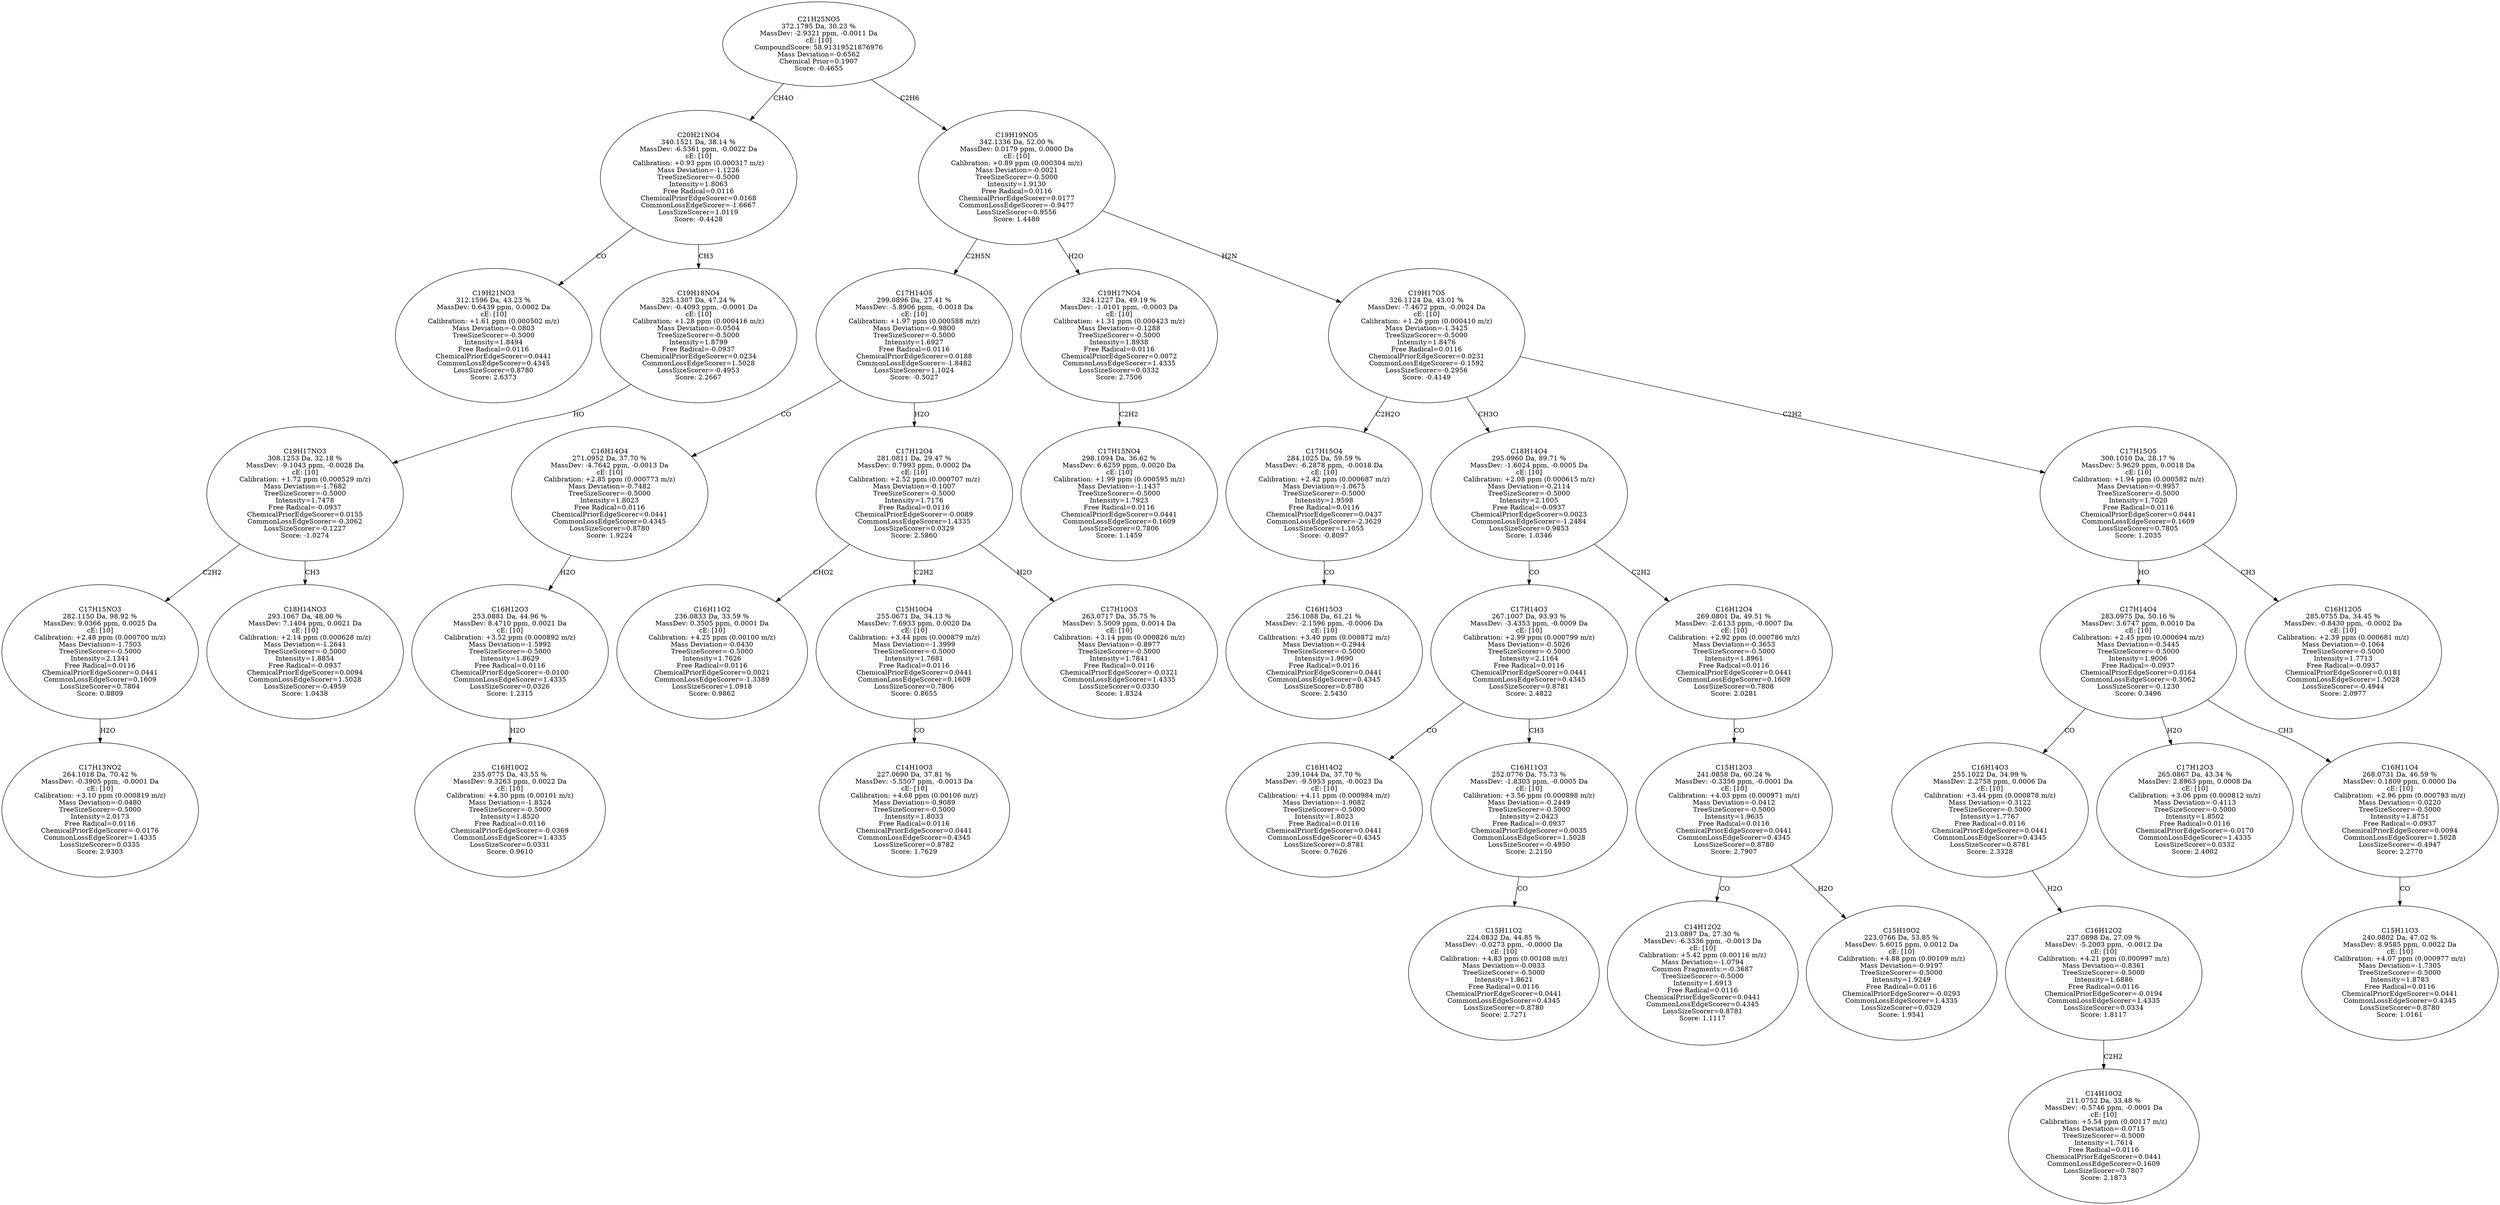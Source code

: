 strict digraph {
v1 [label="C19H21NO3\n312.1596 Da, 43.23 %\nMassDev: 0.6439 ppm, 0.0002 Da\ncE: [10]\nCalibration: +1.61 ppm (0.000502 m/z)\nMass Deviation=-0.0803\nTreeSizeScorer=-0.5000\nIntensity=1.8494\nFree Radical=0.0116\nChemicalPriorEdgeScorer=0.0441\nCommonLossEdgeScorer=0.4345\nLossSizeScorer=0.8780\nScore: 2.6373"];
v2 [label="C17H13NO2\n264.1018 Da, 70.42 %\nMassDev: -0.3905 ppm, -0.0001 Da\ncE: [10]\nCalibration: +3.10 ppm (0.000819 m/z)\nMass Deviation=-0.0480\nTreeSizeScorer=-0.5000\nIntensity=2.0173\nFree Radical=0.0116\nChemicalPriorEdgeScorer=-0.0176\nCommonLossEdgeScorer=1.4335\nLossSizeScorer=0.0335\nScore: 2.9303"];
v3 [label="C17H15NO3\n282.1150 Da, 98.92 %\nMassDev: 9.0366 ppm, 0.0025 Da\ncE: [10]\nCalibration: +2.48 ppm (0.000700 m/z)\nMass Deviation=-1.7503\nTreeSizeScorer=-0.5000\nIntensity=2.1341\nFree Radical=0.0116\nChemicalPriorEdgeScorer=0.0441\nCommonLossEdgeScorer=0.1609\nLossSizeScorer=0.7804\nScore: 0.8809"];
v4 [label="C18H14NO3\n293.1067 Da, 48.00 %\nMassDev: 7.1404 ppm, 0.0021 Da\ncE: [10]\nCalibration: +2.14 ppm (0.000628 m/z)\nMass Deviation=-1.2641\nTreeSizeScorer=-0.5000\nIntensity=1.8854\nFree Radical=-0.0937\nChemicalPriorEdgeScorer=0.0094\nCommonLossEdgeScorer=1.5028\nLossSizeScorer=-0.4959\nScore: 1.0438"];
v5 [label="C19H17NO3\n308.1253 Da, 32.18 %\nMassDev: -9.1043 ppm, -0.0028 Da\ncE: [10]\nCalibration: +1.72 ppm (0.000529 m/z)\nMass Deviation=-1.7682\nTreeSizeScorer=-0.5000\nIntensity=1.7478\nFree Radical=-0.0937\nChemicalPriorEdgeScorer=0.0155\nCommonLossEdgeScorer=-0.3062\nLossSizeScorer=-0.1227\nScore: -1.0274"];
v6 [label="C19H18NO4\n325.1307 Da, 47.24 %\nMassDev: -0.4093 ppm, -0.0001 Da\ncE: [10]\nCalibration: +1.28 ppm (0.000416 m/z)\nMass Deviation=-0.0504\nTreeSizeScorer=-0.5000\nIntensity=1.8799\nFree Radical=-0.0937\nChemicalPriorEdgeScorer=0.0234\nCommonLossEdgeScorer=1.5028\nLossSizeScorer=-0.4953\nScore: 2.2667"];
v7 [label="C20H21NO4\n340.1521 Da, 38.14 %\nMassDev: -6.5361 ppm, -0.0022 Da\ncE: [10]\nCalibration: +0.93 ppm (0.000317 m/z)\nMass Deviation=-1.1226\nTreeSizeScorer=-0.5000\nIntensity=1.8063\nFree Radical=0.0116\nChemicalPriorEdgeScorer=0.0168\nCommonLossEdgeScorer=-1.6667\nLossSizeScorer=1.0119\nScore: -0.4428"];
v8 [label="C16H10O2\n235.0775 Da, 43.55 %\nMassDev: 9.3263 ppm, 0.0022 Da\ncE: [10]\nCalibration: +4.30 ppm (0.00101 m/z)\nMass Deviation=-1.8324\nTreeSizeScorer=-0.5000\nIntensity=1.8520\nFree Radical=0.0116\nChemicalPriorEdgeScorer=-0.0369\nCommonLossEdgeScorer=1.4335\nLossSizeScorer=0.0331\nScore: 0.9610"];
v9 [label="C16H12O3\n253.0881 Da, 44.96 %\nMassDev: 8.4710 ppm, 0.0021 Da\ncE: [10]\nCalibration: +3.52 ppm (0.000892 m/z)\nMass Deviation=-1.5992\nTreeSizeScorer=-0.5000\nIntensity=1.8629\nFree Radical=0.0116\nChemicalPriorEdgeScorer=-0.0100\nCommonLossEdgeScorer=1.4335\nLossSizeScorer=0.0326\nScore: 1.2315"];
v10 [label="C16H14O4\n271.0952 Da, 37.70 %\nMassDev: -4.7642 ppm, -0.0013 Da\ncE: [10]\nCalibration: +2.85 ppm (0.000773 m/z)\nMass Deviation=-0.7482\nTreeSizeScorer=-0.5000\nIntensity=1.8023\nFree Radical=0.0116\nChemicalPriorEdgeScorer=0.0441\nCommonLossEdgeScorer=0.4345\nLossSizeScorer=0.8780\nScore: 1.9224"];
v11 [label="C16H11O2\n236.0833 Da, 33.59 %\nMassDev: 0.3505 ppm, 0.0001 Da\ncE: [10]\nCalibration: +4.25 ppm (0.00100 m/z)\nMass Deviation=-0.0430\nTreeSizeScorer=-0.5000\nIntensity=1.7626\nFree Radical=0.0116\nChemicalPriorEdgeScorer=0.0021\nCommonLossEdgeScorer=-1.3389\nLossSizeScorer=1.0918\nScore: 0.9862"];
v12 [label="C14H10O3\n227.0690 Da, 37.81 %\nMassDev: -5.5507 ppm, -0.0013 Da\ncE: [10]\nCalibration: +4.68 ppm (0.00106 m/z)\nMass Deviation=-0.9089\nTreeSizeScorer=-0.5000\nIntensity=1.8033\nFree Radical=0.0116\nChemicalPriorEdgeScorer=0.0441\nCommonLossEdgeScorer=0.4345\nLossSizeScorer=0.8782\nScore: 1.7629"];
v13 [label="C15H10O4\n255.0671 Da, 34.13 %\nMassDev: 7.6933 ppm, 0.0020 Da\ncE: [10]\nCalibration: +3.44 ppm (0.000879 m/z)\nMass Deviation=-1.3999\nTreeSizeScorer=-0.5000\nIntensity=1.7681\nFree Radical=0.0116\nChemicalPriorEdgeScorer=0.0441\nCommonLossEdgeScorer=0.1609\nLossSizeScorer=0.7806\nScore: 0.8655"];
v14 [label="C17H10O3\n263.0717 Da, 35.75 %\nMassDev: 5.5009 ppm, 0.0014 Da\ncE: [10]\nCalibration: +3.14 ppm (0.000826 m/z)\nMass Deviation=-0.8977\nTreeSizeScorer=-0.5000\nIntensity=1.7841\nFree Radical=0.0116\nChemicalPriorEdgeScorer=-0.0321\nCommonLossEdgeScorer=1.4335\nLossSizeScorer=0.0330\nScore: 1.8324"];
v15 [label="C17H12O4\n281.0811 Da, 29.47 %\nMassDev: 0.7993 ppm, 0.0002 Da\ncE: [10]\nCalibration: +2.52 ppm (0.000707 m/z)\nMass Deviation=-0.1007\nTreeSizeScorer=-0.5000\nIntensity=1.7176\nFree Radical=0.0116\nChemicalPriorEdgeScorer=-0.0089\nCommonLossEdgeScorer=1.4335\nLossSizeScorer=0.0329\nScore: 2.5860"];
v16 [label="C17H14O5\n299.0896 Da, 27.41 %\nMassDev: -5.8906 ppm, -0.0018 Da\ncE: [10]\nCalibration: +1.97 ppm (0.000588 m/z)\nMass Deviation=-0.9800\nTreeSizeScorer=-0.5000\nIntensity=1.6927\nFree Radical=0.0116\nChemicalPriorEdgeScorer=0.0188\nCommonLossEdgeScorer=-1.8482\nLossSizeScorer=1.1024\nScore: -0.5027"];
v17 [label="C17H15NO4\n298.1094 Da, 36.62 %\nMassDev: 6.6259 ppm, 0.0020 Da\ncE: [10]\nCalibration: +1.99 ppm (0.000595 m/z)\nMass Deviation=-1.1437\nTreeSizeScorer=-0.5000\nIntensity=1.7923\nFree Radical=0.0116\nChemicalPriorEdgeScorer=0.0441\nCommonLossEdgeScorer=0.1609\nLossSizeScorer=0.7806\nScore: 1.1459"];
v18 [label="C19H17NO4\n324.1227 Da, 49.19 %\nMassDev: -1.0101 ppm, -0.0003 Da\ncE: [10]\nCalibration: +1.31 ppm (0.000423 m/z)\nMass Deviation=-0.1288\nTreeSizeScorer=-0.5000\nIntensity=1.8938\nFree Radical=0.0116\nChemicalPriorEdgeScorer=0.0072\nCommonLossEdgeScorer=1.4335\nLossSizeScorer=0.0332\nScore: 2.7506"];
v19 [label="C16H15O3\n256.1088 Da, 61.21 %\nMassDev: -2.1596 ppm, -0.0006 Da\ncE: [10]\nCalibration: +3.40 ppm (0.000872 m/z)\nMass Deviation=-0.2944\nTreeSizeScorer=-0.5000\nIntensity=1.9690\nFree Radical=0.0116\nChemicalPriorEdgeScorer=0.0441\nCommonLossEdgeScorer=0.4345\nLossSizeScorer=0.8780\nScore: 2.5430"];
v20 [label="C17H15O4\n284.1025 Da, 59.59 %\nMassDev: -6.2878 ppm, -0.0018 Da\ncE: [10]\nCalibration: +2.42 ppm (0.000687 m/z)\nMass Deviation=-1.0675\nTreeSizeScorer=-0.5000\nIntensity=1.9598\nFree Radical=0.0116\nChemicalPriorEdgeScorer=0.0437\nCommonLossEdgeScorer=-2.3629\nLossSizeScorer=1.1055\nScore: -0.8097"];
v21 [label="C16H14O2\n239.1044 Da, 37.70 %\nMassDev: -9.5953 ppm, -0.0023 Da\ncE: [10]\nCalibration: +4.11 ppm (0.000984 m/z)\nMass Deviation=-1.9082\nTreeSizeScorer=-0.5000\nIntensity=1.8023\nFree Radical=0.0116\nChemicalPriorEdgeScorer=0.0441\nCommonLossEdgeScorer=0.4345\nLossSizeScorer=0.8781\nScore: 0.7626"];
v22 [label="C15H11O2\n224.0832 Da, 44.85 %\nMassDev: -0.0273 ppm, -0.0000 Da\ncE: [10]\nCalibration: +4.83 ppm (0.00108 m/z)\nMass Deviation=-0.0033\nTreeSizeScorer=-0.5000\nIntensity=1.8621\nFree Radical=0.0116\nChemicalPriorEdgeScorer=0.0441\nCommonLossEdgeScorer=0.4345\nLossSizeScorer=0.8780\nScore: 2.7271"];
v23 [label="C16H11O3\n252.0776 Da, 75.73 %\nMassDev: -1.8303 ppm, -0.0005 Da\ncE: [10]\nCalibration: +3.56 ppm (0.000898 m/z)\nMass Deviation=-0.2449\nTreeSizeScorer=-0.5000\nIntensity=2.0423\nFree Radical=-0.0937\nChemicalPriorEdgeScorer=0.0035\nCommonLossEdgeScorer=1.5028\nLossSizeScorer=-0.4950\nScore: 2.2150"];
v24 [label="C17H14O3\n267.1007 Da, 93.93 %\nMassDev: -3.4353 ppm, -0.0009 Da\ncE: [10]\nCalibration: +2.99 ppm (0.000799 m/z)\nMass Deviation=-0.5026\nTreeSizeScorer=-0.5000\nIntensity=2.1164\nFree Radical=0.0116\nChemicalPriorEdgeScorer=0.0441\nCommonLossEdgeScorer=0.4345\nLossSizeScorer=0.8781\nScore: 2.4822"];
v25 [label="C14H12O2\n213.0897 Da, 27.30 %\nMassDev: -6.3336 ppm, -0.0013 Da\ncE: [10]\nCalibration: +5.42 ppm (0.00116 m/z)\nMass Deviation=-1.0794\nCommon Fragments:=-0.3687\nTreeSizeScorer=-0.5000\nIntensity=1.6913\nFree Radical=0.0116\nChemicalPriorEdgeScorer=0.0441\nCommonLossEdgeScorer=0.4345\nLossSizeScorer=0.8781\nScore: 1.1117"];
v26 [label="C15H10O2\n223.0766 Da, 53.85 %\nMassDev: 5.6015 ppm, 0.0012 Da\ncE: [10]\nCalibration: +4.88 ppm (0.00109 m/z)\nMass Deviation=-0.9197\nTreeSizeScorer=-0.5000\nIntensity=1.9249\nFree Radical=0.0116\nChemicalPriorEdgeScorer=-0.0293\nCommonLossEdgeScorer=1.4335\nLossSizeScorer=0.0329\nScore: 1.9541"];
v27 [label="C15H12O3\n241.0858 Da, 60.24 %\nMassDev: -0.3356 ppm, -0.0001 Da\ncE: [10]\nCalibration: +4.03 ppm (0.000971 m/z)\nMass Deviation=-0.0412\nTreeSizeScorer=-0.5000\nIntensity=1.9635\nFree Radical=0.0116\nChemicalPriorEdgeScorer=0.0441\nCommonLossEdgeScorer=0.4345\nLossSizeScorer=0.8780\nScore: 2.7907"];
v28 [label="C16H12O4\n269.0801 Da, 49.51 %\nMassDev: -2.6133 ppm, -0.0007 Da\ncE: [10]\nCalibration: +2.92 ppm (0.000786 m/z)\nMass Deviation=-0.3653\nTreeSizeScorer=-0.5000\nIntensity=1.8961\nFree Radical=0.0116\nChemicalPriorEdgeScorer=0.0441\nCommonLossEdgeScorer=0.1609\nLossSizeScorer=0.7808\nScore: 2.0281"];
v29 [label="C18H14O4\n295.0960 Da, 89.71 %\nMassDev: -1.6024 ppm, -0.0005 Da\ncE: [10]\nCalibration: +2.08 ppm (0.000615 m/z)\nMass Deviation=-0.2114\nTreeSizeScorer=-0.5000\nIntensity=2.1005\nFree Radical=-0.0937\nChemicalPriorEdgeScorer=0.0023\nCommonLossEdgeScorer=-1.2484\nLossSizeScorer=0.9853\nScore: 1.0346"];
v30 [label="C14H10O2\n211.0752 Da, 33.48 %\nMassDev: -0.5746 ppm, -0.0001 Da\ncE: [10]\nCalibration: +5.54 ppm (0.00117 m/z)\nMass Deviation=-0.0715\nTreeSizeScorer=-0.5000\nIntensity=1.7614\nFree Radical=0.0116\nChemicalPriorEdgeScorer=0.0441\nCommonLossEdgeScorer=0.1609\nLossSizeScorer=0.7807\nScore: 2.1873"];
v31 [label="C16H12O2\n237.0898 Da, 27.09 %\nMassDev: -5.2003 ppm, -0.0012 Da\ncE: [10]\nCalibration: +4.21 ppm (0.000997 m/z)\nMass Deviation=-0.8361\nTreeSizeScorer=-0.5000\nIntensity=1.6886\nFree Radical=0.0116\nChemicalPriorEdgeScorer=-0.0194\nCommonLossEdgeScorer=1.4335\nLossSizeScorer=0.0334\nScore: 1.8117"];
v32 [label="C16H14O3\n255.1022 Da, 34.99 %\nMassDev: 2.2758 ppm, 0.0006 Da\ncE: [10]\nCalibration: +3.44 ppm (0.000878 m/z)\nMass Deviation=-0.3122\nTreeSizeScorer=-0.5000\nIntensity=1.7767\nFree Radical=0.0116\nChemicalPriorEdgeScorer=0.0441\nCommonLossEdgeScorer=0.4345\nLossSizeScorer=0.8781\nScore: 2.3328"];
v33 [label="C17H12O3\n265.0867 Da, 43.34 %\nMassDev: 2.8963 ppm, 0.0008 Da\ncE: [10]\nCalibration: +3.06 ppm (0.000812 m/z)\nMass Deviation=-0.4113\nTreeSizeScorer=-0.5000\nIntensity=1.8502\nFree Radical=0.0116\nChemicalPriorEdgeScorer=-0.0170\nCommonLossEdgeScorer=1.4335\nLossSizeScorer=0.0332\nScore: 2.4002"];
v34 [label="C15H11O3\n240.0802 Da, 47.02 %\nMassDev: 8.9585 ppm, 0.0022 Da\ncE: [10]\nCalibration: +4.07 ppm (0.000977 m/z)\nMass Deviation=-1.7305\nTreeSizeScorer=-0.5000\nIntensity=1.8783\nFree Radical=0.0116\nChemicalPriorEdgeScorer=0.0441\nCommonLossEdgeScorer=0.4345\nLossSizeScorer=0.8780\nScore: 1.0161"];
v35 [label="C16H11O4\n268.0731 Da, 46.59 %\nMassDev: 0.1809 ppm, 0.0000 Da\ncE: [10]\nCalibration: +2.96 ppm (0.000793 m/z)\nMass Deviation=-0.0220\nTreeSizeScorer=-0.5000\nIntensity=1.8751\nFree Radical=-0.0937\nChemicalPriorEdgeScorer=0.0094\nCommonLossEdgeScorer=1.5028\nLossSizeScorer=-0.4947\nScore: 2.2770"];
v36 [label="C17H14O4\n283.0975 Da, 50.16 %\nMassDev: 3.6747 ppm, 0.0010 Da\ncE: [10]\nCalibration: +2.45 ppm (0.000694 m/z)\nMass Deviation=-0.5445\nTreeSizeScorer=-0.5000\nIntensity=1.9006\nFree Radical=-0.0937\nChemicalPriorEdgeScorer=0.0164\nCommonLossEdgeScorer=-0.3062\nLossSizeScorer=-0.1230\nScore: 0.3496"];
v37 [label="C16H12O5\n285.0755 Da, 34.45 %\nMassDev: -0.8430 ppm, -0.0002 Da\ncE: [10]\nCalibration: +2.39 ppm (0.000681 m/z)\nMass Deviation=-0.1064\nTreeSizeScorer=-0.5000\nIntensity=1.7713\nFree Radical=-0.0937\nChemicalPriorEdgeScorer=0.0181\nCommonLossEdgeScorer=1.5028\nLossSizeScorer=-0.4944\nScore: 2.0977"];
v38 [label="C17H15O5\n300.1010 Da, 28.17 %\nMassDev: 5.9629 ppm, 0.0018 Da\ncE: [10]\nCalibration: +1.94 ppm (0.000582 m/z)\nMass Deviation=-0.9957\nTreeSizeScorer=-0.5000\nIntensity=1.7020\nFree Radical=0.0116\nChemicalPriorEdgeScorer=0.0441\nCommonLossEdgeScorer=0.1609\nLossSizeScorer=0.7805\nScore: 1.2035"];
v39 [label="C19H17O5\n326.1124 Da, 43.01 %\nMassDev: -7.4672 ppm, -0.0024 Da\ncE: [10]\nCalibration: +1.26 ppm (0.000410 m/z)\nMass Deviation=-1.3425\nTreeSizeScorer=-0.5000\nIntensity=1.8476\nFree Radical=0.0116\nChemicalPriorEdgeScorer=0.0231\nCommonLossEdgeScorer=-0.1592\nLossSizeScorer=-0.2956\nScore: -0.4149"];
v40 [label="C19H19NO5\n342.1336 Da, 52.00 %\nMassDev: 0.0179 ppm, 0.0000 Da\ncE: [10]\nCalibration: +0.89 ppm (0.000304 m/z)\nMass Deviation=-0.0021\nTreeSizeScorer=-0.5000\nIntensity=1.9130\nFree Radical=0.0116\nChemicalPriorEdgeScorer=0.0177\nCommonLossEdgeScorer=-0.9477\nLossSizeScorer=0.9556\nScore: 1.4480"];
v41 [label="C21H25NO5\n372.1795 Da, 30.23 %\nMassDev: -2.9321 ppm, -0.0011 Da\ncE: [10]\nCompoundScore: 58.91319521876976\nMass Deviation=-0.6562\nChemical Prior=0.1907\nScore: -0.4655"];
v7 -> v1 [label="CO"];
v3 -> v2 [label="H2O"];
v5 -> v3 [label="C2H2"];
v5 -> v4 [label="CH3"];
v6 -> v5 [label="HO"];
v7 -> v6 [label="CH3"];
v41 -> v7 [label="CH4O"];
v9 -> v8 [label="H2O"];
v10 -> v9 [label="H2O"];
v16 -> v10 [label="CO"];
v15 -> v11 [label="CHO2"];
v13 -> v12 [label="CO"];
v15 -> v13 [label="C2H2"];
v15 -> v14 [label="H2O"];
v16 -> v15 [label="H2O"];
v40 -> v16 [label="C2H5N"];
v18 -> v17 [label="C2H2"];
v40 -> v18 [label="H2O"];
v20 -> v19 [label="CO"];
v39 -> v20 [label="C2H2O"];
v24 -> v21 [label="CO"];
v23 -> v22 [label="CO"];
v24 -> v23 [label="CH3"];
v29 -> v24 [label="CO"];
v27 -> v25 [label="CO"];
v27 -> v26 [label="H2O"];
v28 -> v27 [label="CO"];
v29 -> v28 [label="C2H2"];
v39 -> v29 [label="CH3O"];
v31 -> v30 [label="C2H2"];
v32 -> v31 [label="H2O"];
v36 -> v32 [label="CO"];
v36 -> v33 [label="H2O"];
v35 -> v34 [label="CO"];
v36 -> v35 [label="CH3"];
v38 -> v36 [label="HO"];
v38 -> v37 [label="CH3"];
v39 -> v38 [label="C2H2"];
v40 -> v39 [label="H2N"];
v41 -> v40 [label="C2H6"];
}